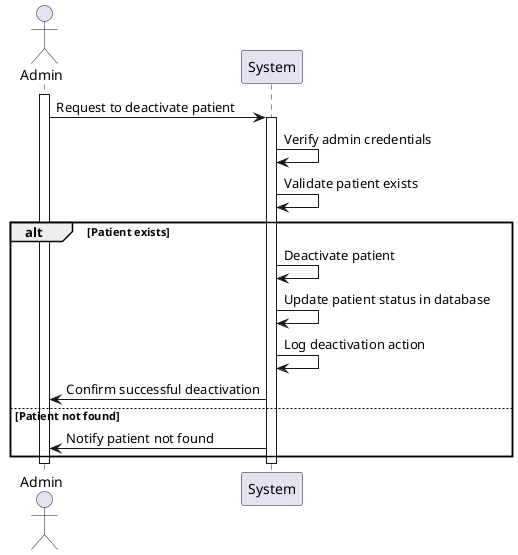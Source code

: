 
@startuml system sequence diagram us 5.1.9
actor Admin as A
participant System as S

activate A
A -> S: Request to deactivate patient
activate S
S -> S: Verify admin credentials
S -> S: Validate patient exists
alt Patient exists
    S -> S: Deactivate patient
    S -> S: Update patient status in database
    S -> S: Log deactivation action
    S -> A: Confirm successful deactivation
else Patient not found
    S -> A: Notify patient not found
end
deactivate S
deactivate A
@enduml

